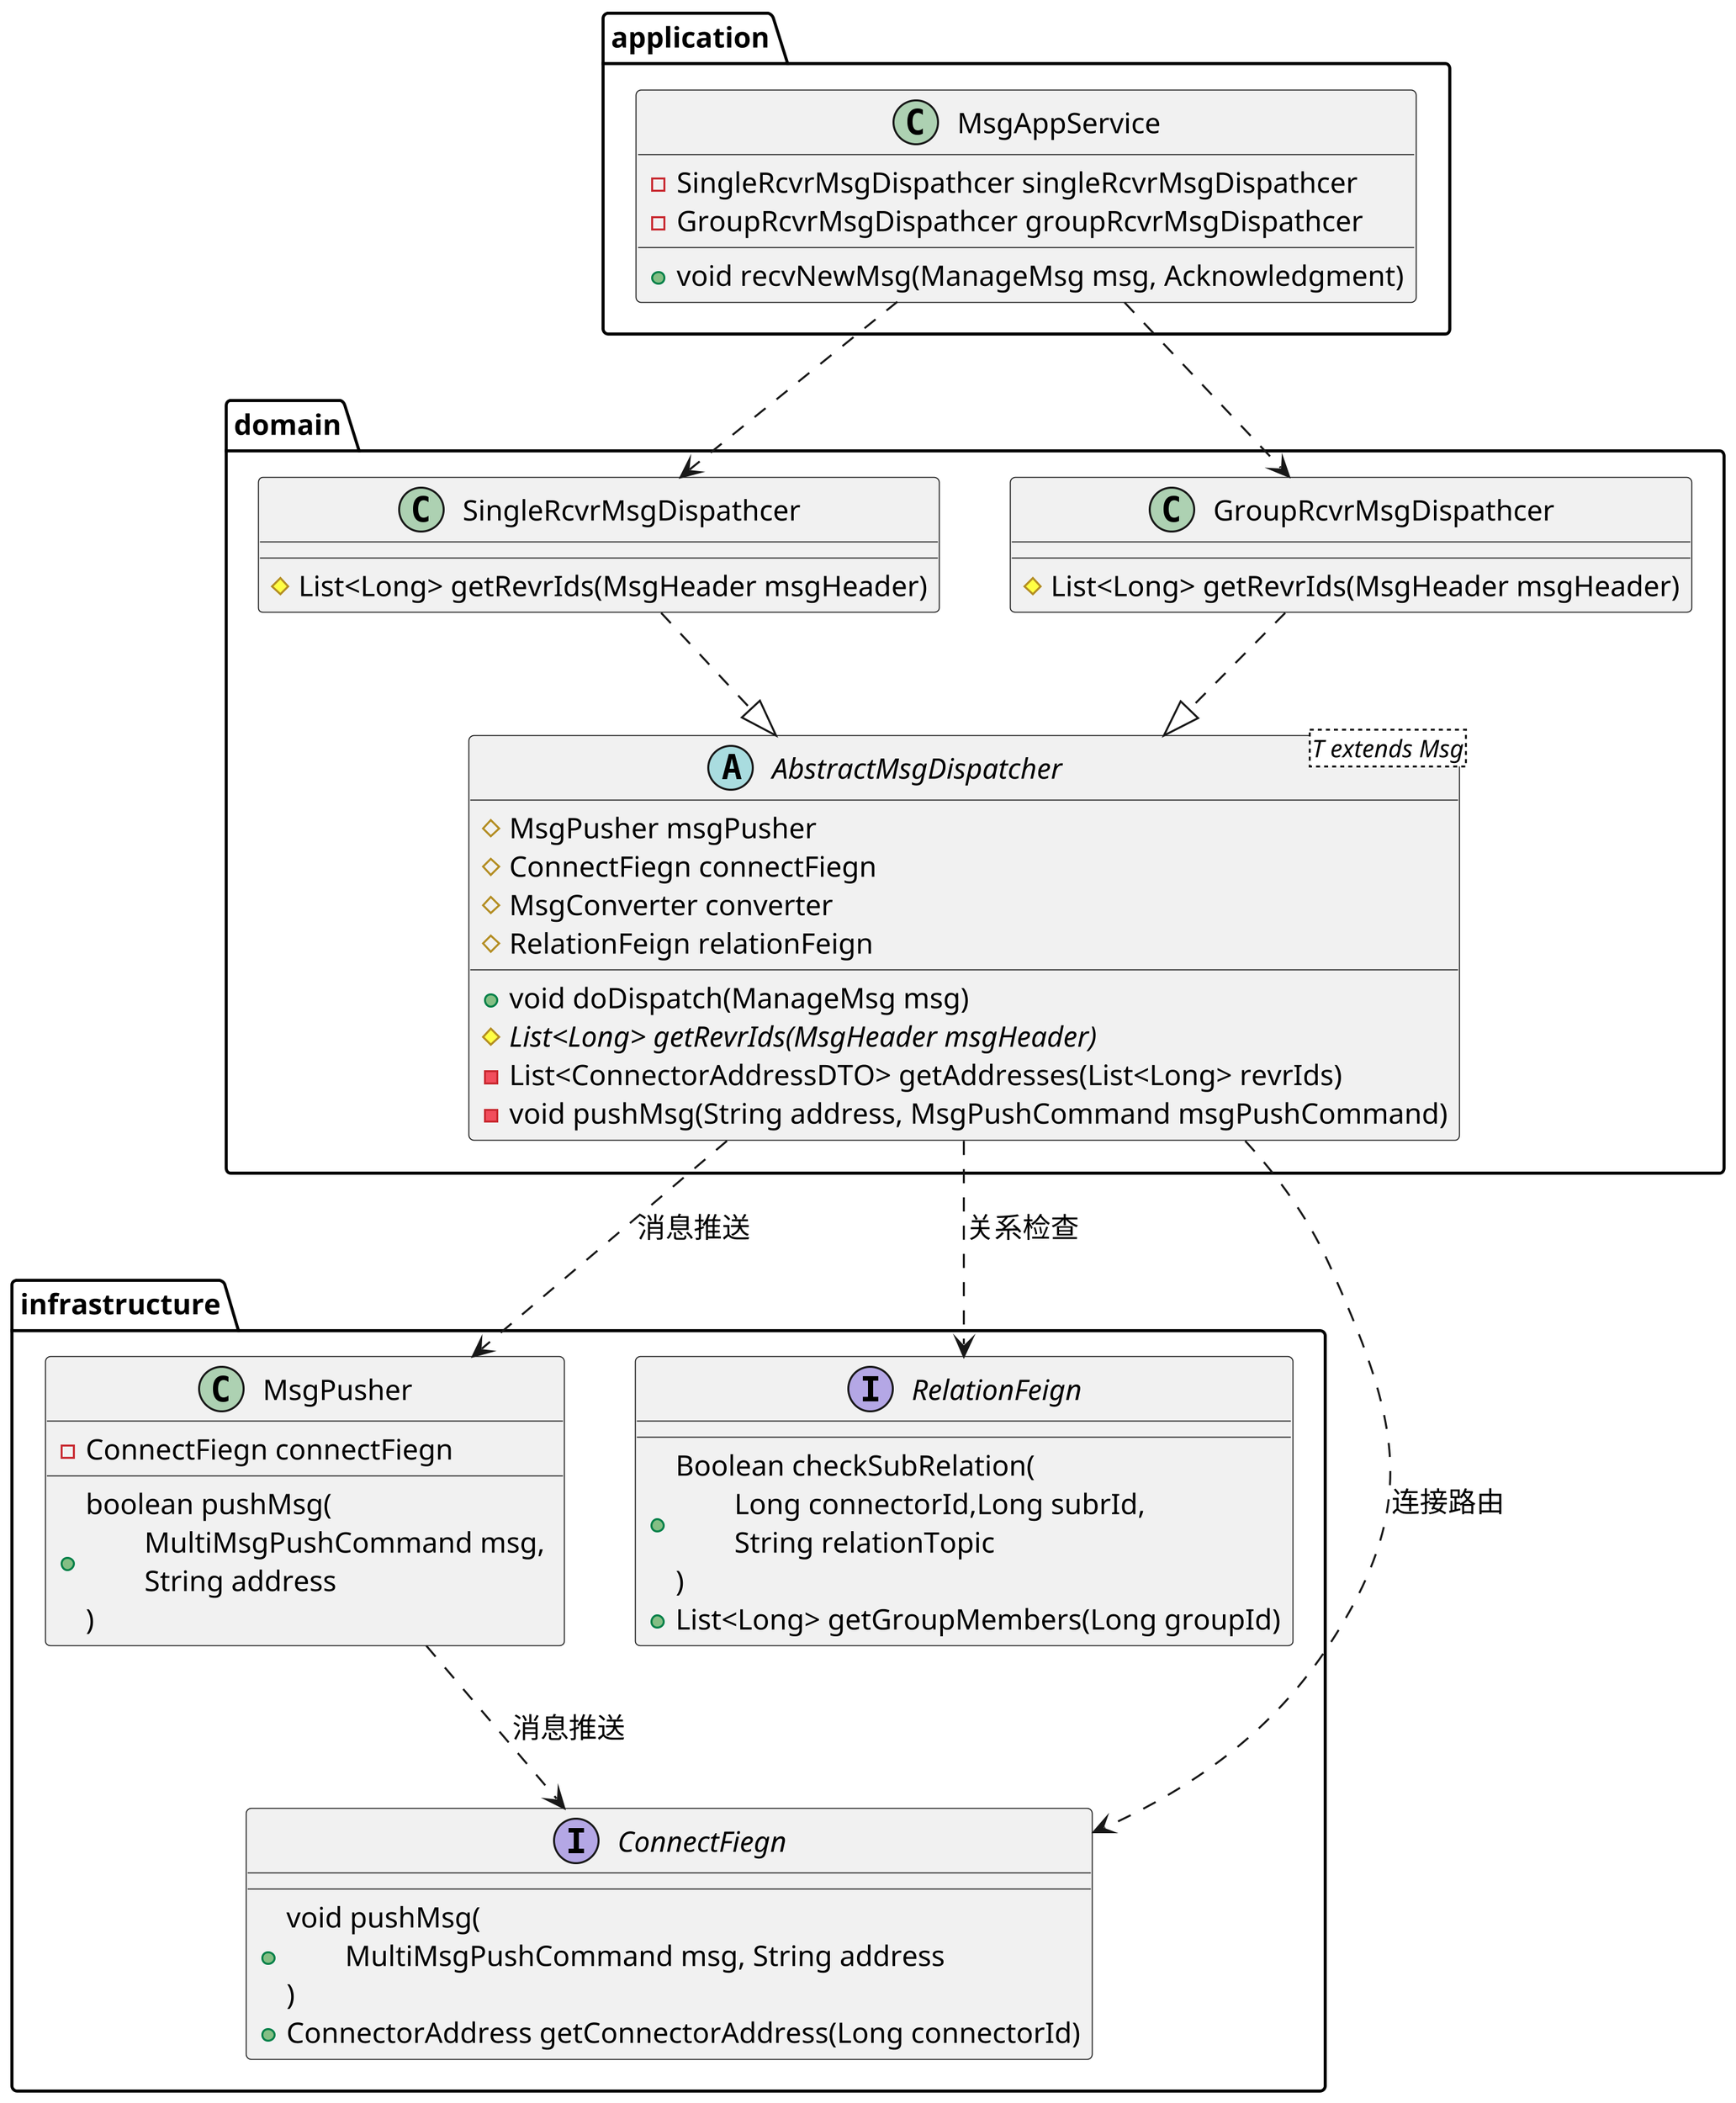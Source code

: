 @startuml
'https://plantuml.com/sequence-diagram
skinparam shadowing false
skinparam defaultFontName xfonts-wqy
skinparam dpi 300
skinparam activity  {
    DiamondFontSize 14
    ArrowFontSize 14
    FontSize 14
}
package application {
    class MsgAppService {
        - SingleRcvrMsgDispathcer singleRcvrMsgDispathcer
        - GroupRcvrMsgDispathcer groupRcvrMsgDispathcer
        + void recvNewMsg(ManageMsg msg, Acknowledgment)
    }
}

package domain {
    abstract class AbstractMsgDispatcher<T extends Msg> {
        # MsgPusher msgPusher
        # ConnectFiegn connectFiegn
        # MsgConverter converter
        # RelationFeign relationFeign
        + void doDispatch(ManageMsg msg)
        # {abstract} List<Long> getRevrIds(MsgHeader msgHeader)
        - List<ConnectorAddressDTO> getAddresses(List<Long> revrIds)
        - void pushMsg(String address, MsgPushCommand msgPushCommand)
    }

    class SingleRcvrMsgDispathcer{
        # List<Long> getRevrIds(MsgHeader msgHeader)
    }

    class GroupRcvrMsgDispathcer {
        # List<Long> getRevrIds(MsgHeader msgHeader)
    }
}

package infrastructure {
    interface RelationFeign {
        + Boolean checkSubRelation(\n\tLong connectorId,Long subrId,\n\tString relationTopic\n)
        + List<Long> getGroupMembers(Long groupId)
    }

    interface ConnectFiegn {
        + void pushMsg(\n\tMultiMsgPushCommand msg, String address\n)
        + ConnectorAddress getConnectorAddress(Long connectorId)
    }

    class MsgPusher {
        - ConnectFiegn connectFiegn
        + boolean pushMsg(\n\tMultiMsgPushCommand msg, \n\tString address\n)
    }
}

MsgAppService ..> SingleRcvrMsgDispathcer
MsgAppService ..> GroupRcvrMsgDispathcer

AbstractMsgDispatcher .> MsgPusher: 消息推送
AbstractMsgDispatcher ..> RelationFeign: 关系检查
AbstractMsgDispatcher .> ConnectFiegn: 连接路由

MsgPusher ..> ConnectFiegn: 消息推送

SingleRcvrMsgDispathcer ..|> AbstractMsgDispatcher
GroupRcvrMsgDispathcer ..|> AbstractMsgDispatcher

@enduml